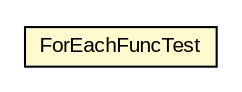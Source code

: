 #!/usr/local/bin/dot
#
# Class diagram 
# Generated by UMLGraph version 5.1 (http://www.umlgraph.org/)
#

digraph G {
	edge [fontname="arial",fontsize=10,labelfontname="arial",labelfontsize=10];
	node [fontname="arial",fontsize=10,shape=plaintext];
	nodesep=0.25;
	ranksep=0.5;
	// com.helger.jcodemodel.ForEachFuncTest
	c795 [label=<<table title="com.helger.jcodemodel.ForEachFuncTest" border="0" cellborder="1" cellspacing="0" cellpadding="2" port="p" bgcolor="lemonChiffon" href="./ForEachFuncTest.html">
		<tr><td><table border="0" cellspacing="0" cellpadding="1">
<tr><td align="center" balign="center"> ForEachFuncTest </td></tr>
		</table></td></tr>
		</table>>, fontname="arial", fontcolor="black", fontsize=10.0];
}

